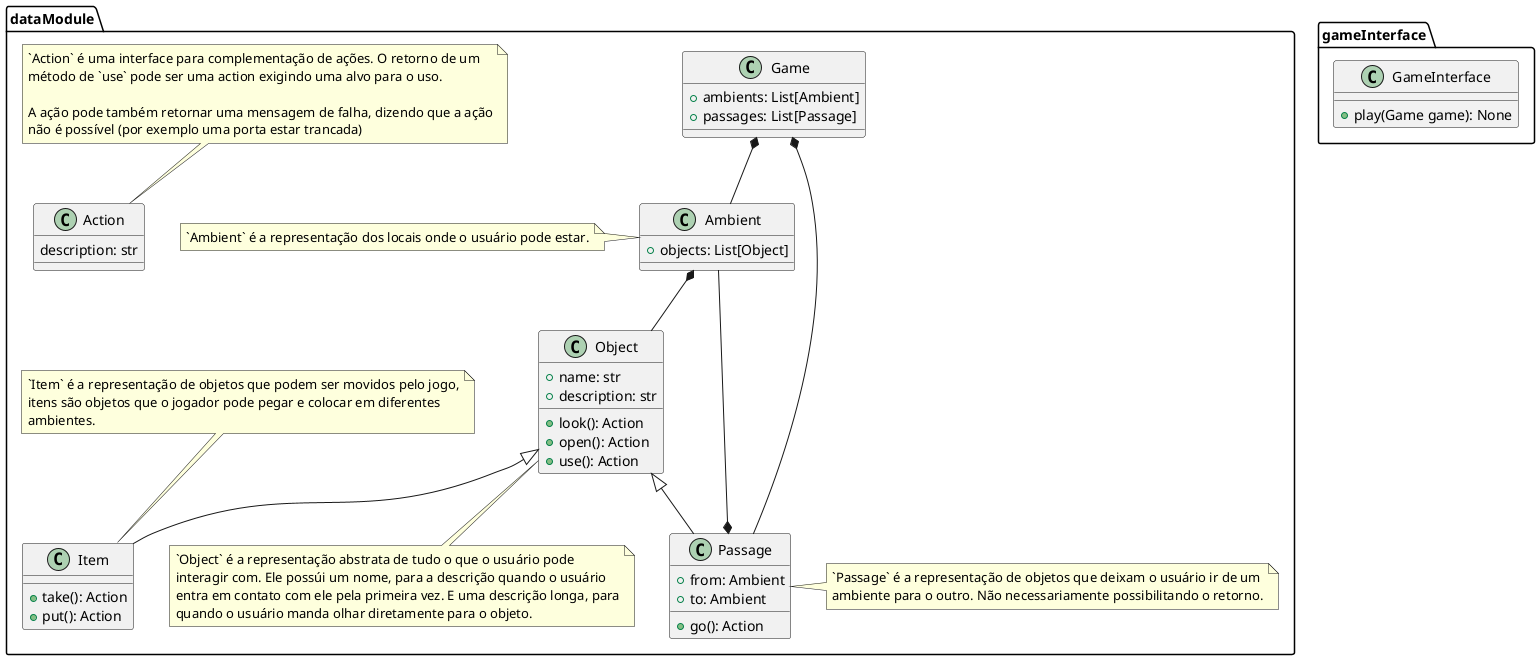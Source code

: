 @startuml dataModels
package dataModule {

    class Object {
        +name: str
        +description: str
        +look(): Action
        +open(): Action
        +use(): Action
    }

    class Ambient {
        +objects: List[Object]
    }

    class Item {
        +take(): Action
        +put(): Action
    }

    class Passage {
        +from: Ambient
        +to: Ambient
        +go(): Action
    }

    class Game {
        +ambients: List[Ambient]
        +passages: List[Passage]
    }

    class Action {
        description: str
    }

    Ambient *-- Object
    Object <|-- Item
    Passage *-- Ambient
    Object <|-- Passage
    Game *-- Ambient
    Game *-- Passage

    note as ObjectNote
        `Object` é a representação abstrata de tudo o que o usuário pode
        interagir com. Ele possúi um nome, para a descrição quando o usuário
        entra em contato com ele pela primeira vez. E uma descrição longa, para
        quando o usuário manda olhar diretamente para o objeto.
    end note

    note as ItemNote
        `Item` é a representação de objetos que podem ser movidos pelo jogo,
        itens são objetos que o jogador pode pegar e colocar em diferentes
        ambientes.
    end note

    note as AmbientNote
        `Ambient` é a representação dos locais onde o usuário pode estar.
    end note

    note as PassageNote
        `Passage` é a representação de objetos que deixam o usuário ir de um
        ambiente para o outro. Não necessariamente possibilitando o retorno.
    end note

    note as ActionNote
        `Action` é uma interface para complementação de ações. O retorno de um
        método de `use` pode ser uma action exigindo uma alvo para o uso.
        
        A ação pode também retornar uma mensagem de falha, dizendo que a ação
        não é possível (por exemplo uma porta estar trancada)
    end note

    ObjectNote .up. Object
    ItemNote .. Item
    AmbientNote .right. Ambient
    PassageNote .left. Passage

    ActionNote .. Action

}

package gameInterface {
    class GameInterface {
        +play(Game game): None
    }
}
@enduml
